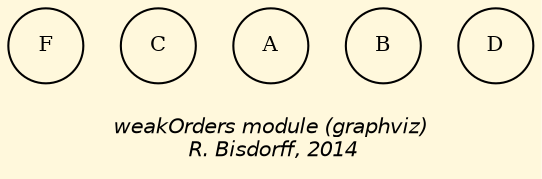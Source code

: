 digraph G {
graph [ bgcolor = cornsilk, ordering = out, fontname = "Helvetica-Oblique",
 fontsize = 12,
 label = "\nweakOrders module (graphviz)\n R. Bisdorff, 2014", size="7,7",fontsize=10];
F [shape = "circle", label = "F", fontsize=10];
C [shape = "circle", label = "C", fontsize=10];
A [shape = "circle", label = "A", fontsize=10];
B [shape = "circle", label = "B", fontsize=10];
D [shape = "circle", label = "D", fontsize=10];#E [shape = "circle", labe^ = "E", fontsize=10];
}

